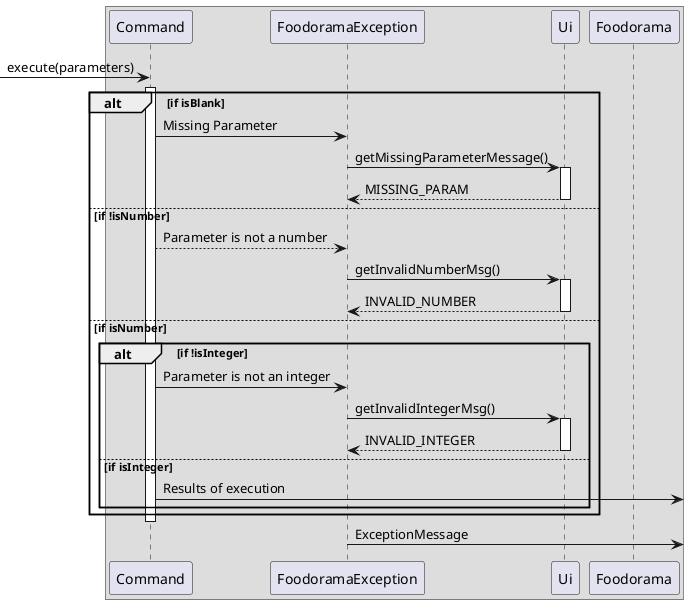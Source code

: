 @startuml
'https://plantuml.com/sequence-diagram


Box
create Command

 -> Command: execute(parameters)
activate Command
alt if isBlank
    Command -> FoodoramaException: Missing Parameter

    FoodoramaException -> Ui: getMissingParameterMessage()
    activate Ui
    FoodoramaException <-- Ui: MISSING_PARAM
    deactivate Ui

else if !isNumber
    Command --> FoodoramaException: Parameter is not a number
    FoodoramaException -> Ui: getInvalidNumberMsg()
    activate Ui
    Ui --> FoodoramaException: INVALID_NUMBER
    deactivate Ui

else if isNumber
    alt if !isInteger
        Command -> FoodoramaException: Parameter is not an integer
        FoodoramaException -> Ui: getInvalidIntegerMsg()
        activate Ui
        FoodoramaException <-- Ui: INVALID_INTEGER
        deactivate Ui
    else if isInteger
        Command -> : Results of execution
    end
end

deactivate Command
FoodoramaException ->  :ExceptionMessage

deactivate Foodorama

@enduml